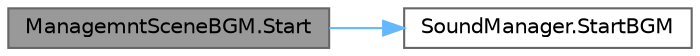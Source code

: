 digraph "ManagemntSceneBGM.Start"
{
 // LATEX_PDF_SIZE
  bgcolor="transparent";
  edge [fontname=Helvetica,fontsize=10,labelfontname=Helvetica,labelfontsize=10];
  node [fontname=Helvetica,fontsize=10,shape=box,height=0.2,width=0.4];
  rankdir="LR";
  Node1 [id="Node000001",label="ManagemntSceneBGM.Start",height=0.2,width=0.4,color="gray40", fillcolor="grey60", style="filled", fontcolor="black",tooltip=" "];
  Node1 -> Node2 [id="edge2_Node000001_Node000002",color="steelblue1",style="solid",tooltip=" "];
  Node2 [id="Node000002",label="SoundManager.StartBGM",height=0.2,width=0.4,color="grey40", fillcolor="white", style="filled",URL="$class_sound_manager.html#a3af4898d444a764a272a2cb0050b2459",tooltip="BGM再生"];
}
